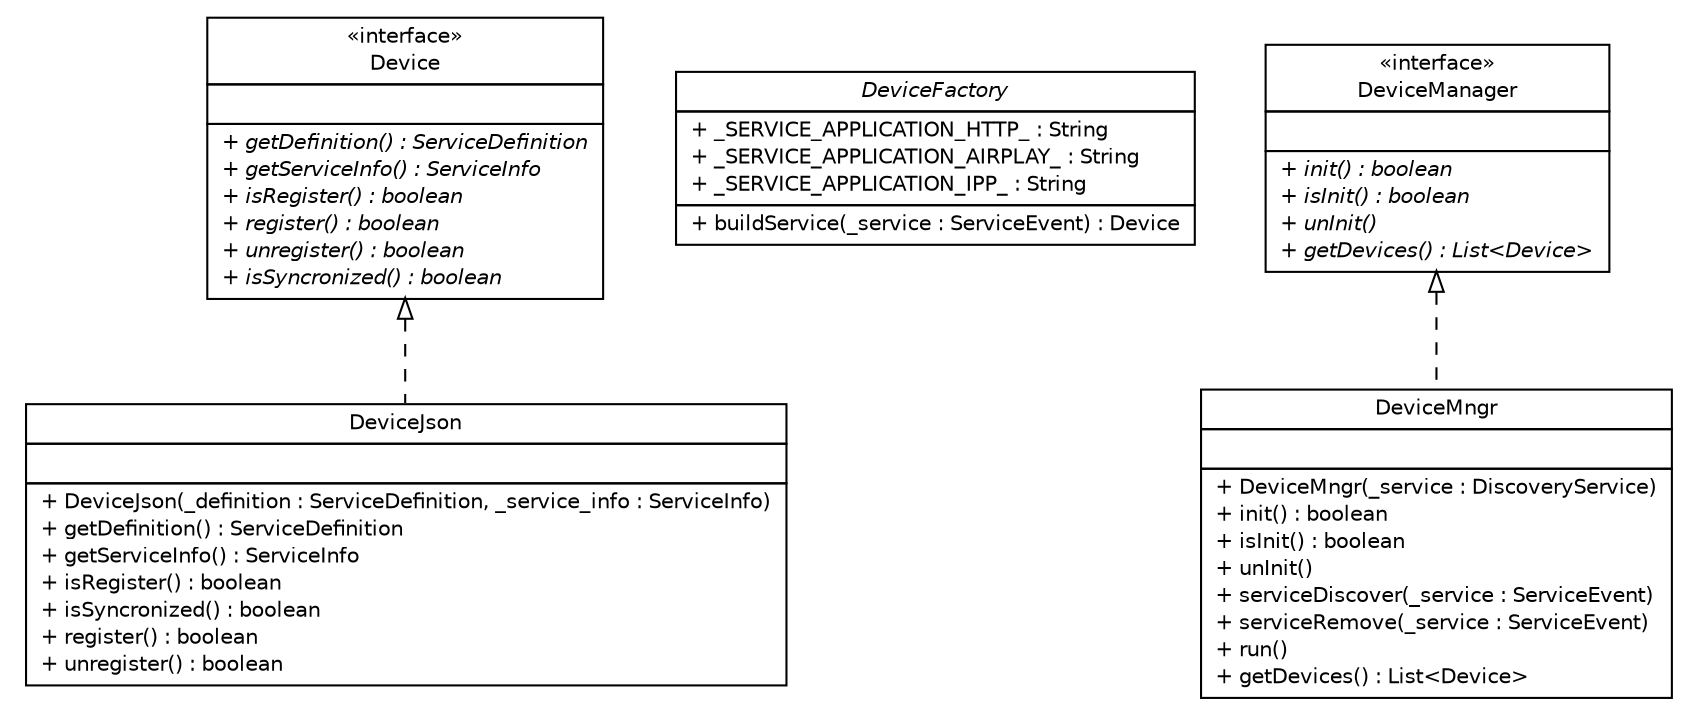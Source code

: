 #!/usr/local/bin/dot
#
# Class diagram 
# Generated by UMLGraph version 5.1 (http://www.umlgraph.org/)
#

digraph G {
	edge [fontname="Helvetica",fontsize=10,labelfontname="Helvetica",labelfontsize=10];
	node [fontname="Helvetica",fontsize=10,shape=plaintext];
	nodesep=0.25;
	ranksep=0.5;
	// com.connectlife.coreserver.environment.device.Device
	c272 [label=<<table title="com.connectlife.coreserver.environment.device.Device" border="0" cellborder="1" cellspacing="0" cellpadding="2" port="p" href="./Device.html">
		<tr><td><table border="0" cellspacing="0" cellpadding="1">
<tr><td align="center" balign="center"> &#171;interface&#187; </td></tr>
<tr><td align="center" balign="center"> Device </td></tr>
		</table></td></tr>
		<tr><td><table border="0" cellspacing="0" cellpadding="1">
<tr><td align="left" balign="left">  </td></tr>
		</table></td></tr>
		<tr><td><table border="0" cellspacing="0" cellpadding="1">
<tr><td align="left" balign="left"><font face="Helvetica-Oblique" point-size="10.0"> + getDefinition() : ServiceDefinition </font></td></tr>
<tr><td align="left" balign="left"><font face="Helvetica-Oblique" point-size="10.0"> + getServiceInfo() : ServiceInfo </font></td></tr>
<tr><td align="left" balign="left"><font face="Helvetica-Oblique" point-size="10.0"> + isRegister() : boolean </font></td></tr>
<tr><td align="left" balign="left"><font face="Helvetica-Oblique" point-size="10.0"> + register() : boolean </font></td></tr>
<tr><td align="left" balign="left"><font face="Helvetica-Oblique" point-size="10.0"> + unregister() : boolean </font></td></tr>
<tr><td align="left" balign="left"><font face="Helvetica-Oblique" point-size="10.0"> + isSyncronized() : boolean </font></td></tr>
		</table></td></tr>
		</table>>, fontname="Helvetica", fontcolor="black", fontsize=10.0];
	// com.connectlife.coreserver.environment.device.DeviceFactory
	c273 [label=<<table title="com.connectlife.coreserver.environment.device.DeviceFactory" border="0" cellborder="1" cellspacing="0" cellpadding="2" port="p" href="./DeviceFactory.html">
		<tr><td><table border="0" cellspacing="0" cellpadding="1">
<tr><td align="center" balign="center"><font face="Helvetica-Oblique"> DeviceFactory </font></td></tr>
		</table></td></tr>
		<tr><td><table border="0" cellspacing="0" cellpadding="1">
<tr><td align="left" balign="left"> + _SERVICE_APPLICATION_HTTP_ : String </td></tr>
<tr><td align="left" balign="left"> + _SERVICE_APPLICATION_AIRPLAY_ : String </td></tr>
<tr><td align="left" balign="left"> + _SERVICE_APPLICATION_IPP_ : String </td></tr>
		</table></td></tr>
		<tr><td><table border="0" cellspacing="0" cellpadding="1">
<tr><td align="left" balign="left"> + buildService(_service : ServiceEvent) : Device </td></tr>
		</table></td></tr>
		</table>>, fontname="Helvetica", fontcolor="black", fontsize=10.0];
	// com.connectlife.coreserver.environment.device.DeviceManager
	c274 [label=<<table title="com.connectlife.coreserver.environment.device.DeviceManager" border="0" cellborder="1" cellspacing="0" cellpadding="2" port="p" href="./DeviceManager.html">
		<tr><td><table border="0" cellspacing="0" cellpadding="1">
<tr><td align="center" balign="center"> &#171;interface&#187; </td></tr>
<tr><td align="center" balign="center"> DeviceManager </td></tr>
		</table></td></tr>
		<tr><td><table border="0" cellspacing="0" cellpadding="1">
<tr><td align="left" balign="left">  </td></tr>
		</table></td></tr>
		<tr><td><table border="0" cellspacing="0" cellpadding="1">
<tr><td align="left" balign="left"><font face="Helvetica-Oblique" point-size="10.0"> + init() : boolean </font></td></tr>
<tr><td align="left" balign="left"><font face="Helvetica-Oblique" point-size="10.0"> + isInit() : boolean </font></td></tr>
<tr><td align="left" balign="left"><font face="Helvetica-Oblique" point-size="10.0"> + unInit() </font></td></tr>
<tr><td align="left" balign="left"><font face="Helvetica-Oblique" point-size="10.0"> + getDevices() : List&lt;Device&gt; </font></td></tr>
		</table></td></tr>
		</table>>, fontname="Helvetica", fontcolor="black", fontsize=10.0];
	// com.connectlife.coreserver.environment.device.DeviceMngr
	c275 [label=<<table title="com.connectlife.coreserver.environment.device.DeviceMngr" border="0" cellborder="1" cellspacing="0" cellpadding="2" port="p" href="./DeviceMngr.html">
		<tr><td><table border="0" cellspacing="0" cellpadding="1">
<tr><td align="center" balign="center"> DeviceMngr </td></tr>
		</table></td></tr>
		<tr><td><table border="0" cellspacing="0" cellpadding="1">
<tr><td align="left" balign="left">  </td></tr>
		</table></td></tr>
		<tr><td><table border="0" cellspacing="0" cellpadding="1">
<tr><td align="left" balign="left"> + DeviceMngr(_service : DiscoveryService) </td></tr>
<tr><td align="left" balign="left"> + init() : boolean </td></tr>
<tr><td align="left" balign="left"> + isInit() : boolean </td></tr>
<tr><td align="left" balign="left"> + unInit() </td></tr>
<tr><td align="left" balign="left"> + serviceDiscover(_service : ServiceEvent) </td></tr>
<tr><td align="left" balign="left"> + serviceRemove(_service : ServiceEvent) </td></tr>
<tr><td align="left" balign="left"> + run() </td></tr>
<tr><td align="left" balign="left"> + getDevices() : List&lt;Device&gt; </td></tr>
		</table></td></tr>
		</table>>, fontname="Helvetica", fontcolor="black", fontsize=10.0];
	// com.connectlife.coreserver.environment.device.DeviceJson
	c276 [label=<<table title="com.connectlife.coreserver.environment.device.DeviceJson" border="0" cellborder="1" cellspacing="0" cellpadding="2" port="p" href="./DeviceJson.html">
		<tr><td><table border="0" cellspacing="0" cellpadding="1">
<tr><td align="center" balign="center"> DeviceJson </td></tr>
		</table></td></tr>
		<tr><td><table border="0" cellspacing="0" cellpadding="1">
<tr><td align="left" balign="left">  </td></tr>
		</table></td></tr>
		<tr><td><table border="0" cellspacing="0" cellpadding="1">
<tr><td align="left" balign="left"> + DeviceJson(_definition : ServiceDefinition, _service_info : ServiceInfo) </td></tr>
<tr><td align="left" balign="left"> + getDefinition() : ServiceDefinition </td></tr>
<tr><td align="left" balign="left"> + getServiceInfo() : ServiceInfo </td></tr>
<tr><td align="left" balign="left"> + isRegister() : boolean </td></tr>
<tr><td align="left" balign="left"> + isSyncronized() : boolean </td></tr>
<tr><td align="left" balign="left"> + register() : boolean </td></tr>
<tr><td align="left" balign="left"> + unregister() : boolean </td></tr>
		</table></td></tr>
		</table>>, fontname="Helvetica", fontcolor="black", fontsize=10.0];
	//com.connectlife.coreserver.environment.device.DeviceMngr implements com.connectlife.coreserver.environment.device.DeviceManager
	c274:p -> c275:p [dir=back,arrowtail=empty,style=dashed];
	//com.connectlife.coreserver.environment.device.DeviceJson implements com.connectlife.coreserver.environment.device.Device
	c272:p -> c276:p [dir=back,arrowtail=empty,style=dashed];
}


